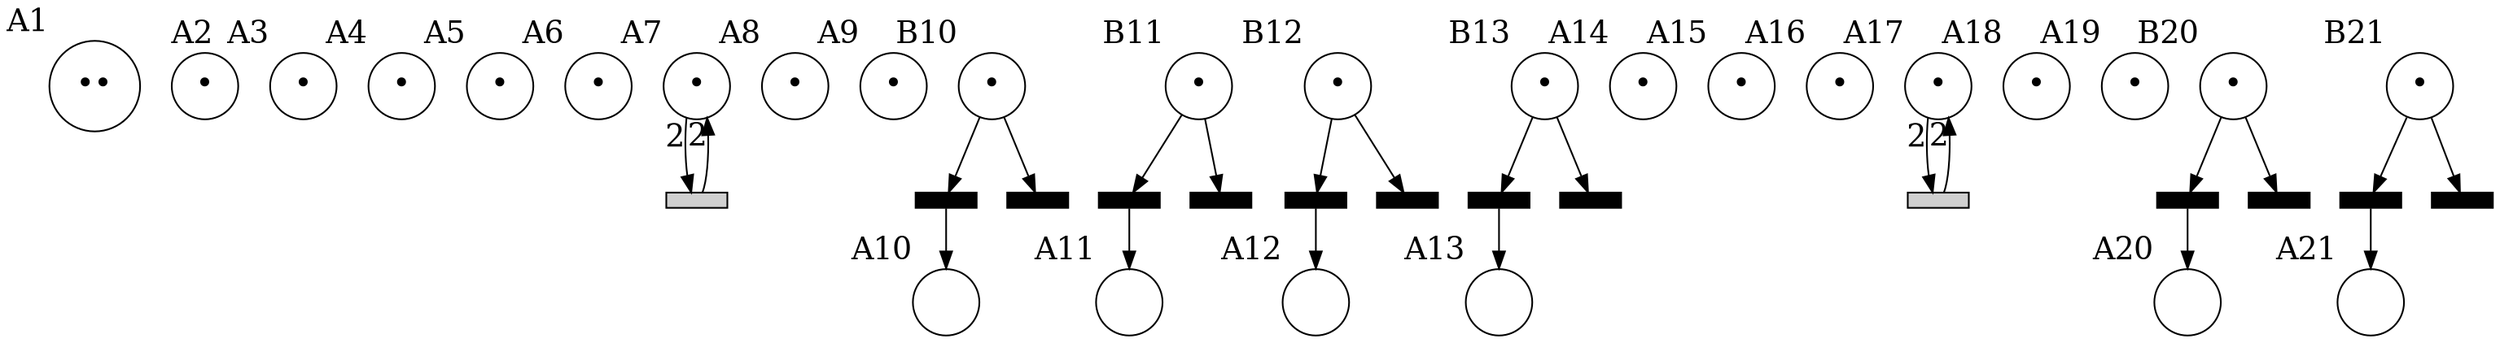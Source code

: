 digraph G {

	node[fontsize=18];
	edge[fontsize=18];
	A1 [shape=circle,xlabel="A1",label="••",pos="0.000000,0.000000!"];
	A2 [shape=circle,xlabel="A2",label="•",pos="-0.974279,0.487139!"];
	A3 [shape=circle,xlabel="A3",label="•",pos="-1.948557,0.974279!"];
	A4 [shape=circle,xlabel="A4",label="•",pos="-1.948557,1.948557!"];
	A5 [shape=circle,xlabel="A5",label="•",pos="-0.974279,2.435696!"];
	A6 [shape=circle,xlabel="A6",label="•",pos="0.000000,2.922836!"];
	A7 [shape=circle,xlabel="A7",label="•",pos="0.974279,2.435696!"];
	A8 [shape=circle,xlabel="A8",label="•",pos="1.948557,1.948557!"];
	A9 [shape=circle,xlabel="A9",label="•",pos="2.922836,1.461418!"];
	A10 [shape=circle,xlabel="A10",label=" ",pos="2.922836,0.487139!"];
	B10 [shape=circle,xlabel="B10",label="•"];
	A11 [shape=circle,xlabel="A11",label=" ",pos="2.922836,-0.487139!"];
	B11 [shape=circle,xlabel="B11",label="•"];
	A12 [shape=circle,xlabel="A12",label=" ",pos="1.948557,-0.974279!"];
	B12 [shape=circle,xlabel="B12",label="•"];
	A13 [shape=circle,xlabel="A13",label=" ",pos="0.974279,-0.487139!"];
	B13 [shape=circle,xlabel="B13",label="•"];
	A14 [shape=circle,xlabel="A14",label="•",pos="1.948557,-1.948557!"];
	A15 [shape=circle,xlabel="A15",label="•",pos="0.974279,-2.435696!"];
	A16 [shape=circle,xlabel="A16",label="•",pos="0.000000,-2.922836!"];
	A17 [shape=circle,xlabel="A17",label="•",pos="-0.974279,-2.435696!"];
	A18 [shape=circle,xlabel="A18",label="•",pos="-1.948557,-1.948557!"];
	A19 [shape=circle,xlabel="A19",label="•",pos="-2.922836,-1.461418!"];
	A20 [shape=circle,xlabel="A20",label=" ",pos="-2.922836,-0.487139!"];
	B20 [shape=circle,xlabel="B20",label="•"];
	A21 [shape=circle,xlabel="A21",label=" ",pos="-2.922836,0.487139!"];
	B21 [shape=circle,xlabel="B21",label="•"];
	tb10 [shape=rect,fixedsize=true,height=0.12,width=0.5,style=filled,fillcolor=black,xlabel="",label=""];
	tAb10 [shape=rect,fixedsize=true,height=0.12,width=0.5,style=filled,fillcolor=black,xlabel="",label=""];
	tb11 [shape=rect,fixedsize=true,height=0.12,width=0.5,style=filled,fillcolor=black,xlabel="",label=""];
	tAb11 [shape=rect,fixedsize=true,height=0.12,width=0.5,style=filled,fillcolor=black,xlabel="",label=""];
	tb12 [shape=rect,fixedsize=true,height=0.12,width=0.5,style=filled,fillcolor=black,xlabel="",label=""];
	tAb12 [shape=rect,fixedsize=true,height=0.12,width=0.5,style=filled,fillcolor=black,xlabel="",label=""];
	tb13 [shape=rect,fixedsize=true,height=0.12,width=0.5,style=filled,fillcolor=black,xlabel="",label=""];
	tAb13 [shape=rect,fixedsize=true,height=0.12,width=0.5,style=filled,fillcolor=black,xlabel="",label=""];
	tb20 [shape=rect,fixedsize=true,height=0.12,width=0.5,style=filled,fillcolor=black,xlabel="",label=""];
	tAb20 [shape=rect,fixedsize=true,height=0.12,width=0.5,style=filled,fillcolor=black,xlabel="",label=""];
	tb21 [shape=rect,fixedsize=true,height=0.12,width=0.5,style=filled,fillcolor=black,xlabel="",label=""];
	tAb21 [shape=rect,fixedsize=true,height=0.12,width=0.5,style=filled,fillcolor=black,xlabel="",label=""];
	tloop7 [shape=rect,fixedsize=true,height=0.12,width=0.5,style=filled,fillcolor="#D0D0D0",xlabel="",label=""];
	tloop17 [shape=rect,fixedsize=true,height=0.12,width=0.5,style=filled,fillcolor="#D0D0D0",xlabel="",label=""];
	B10 -> tb10;
	B10 -> tAb10;
	B11 -> tb11;
	B11 -> tAb11;
	B12 -> tb12;
	B12 -> tAb12;
	B13 -> tb13;
	B13 -> tAb13;
	B20 -> tb20;
	B20 -> tAb20;
	B21 -> tb21;
	B21 -> tAb21;
	A7 -> tloop7 [xlabel="2"];
	A17 -> tloop17 [xlabel="2"];
	tb10 -> A10;
	tb11 -> A11;
	tb12 -> A12;
	tb13 -> A13;
	tb20 -> A20;
	tb21 -> A21;
	tloop7 -> A7 [xlabel="2"];
	tloop17 -> A17 [xlabel="2"];
}
